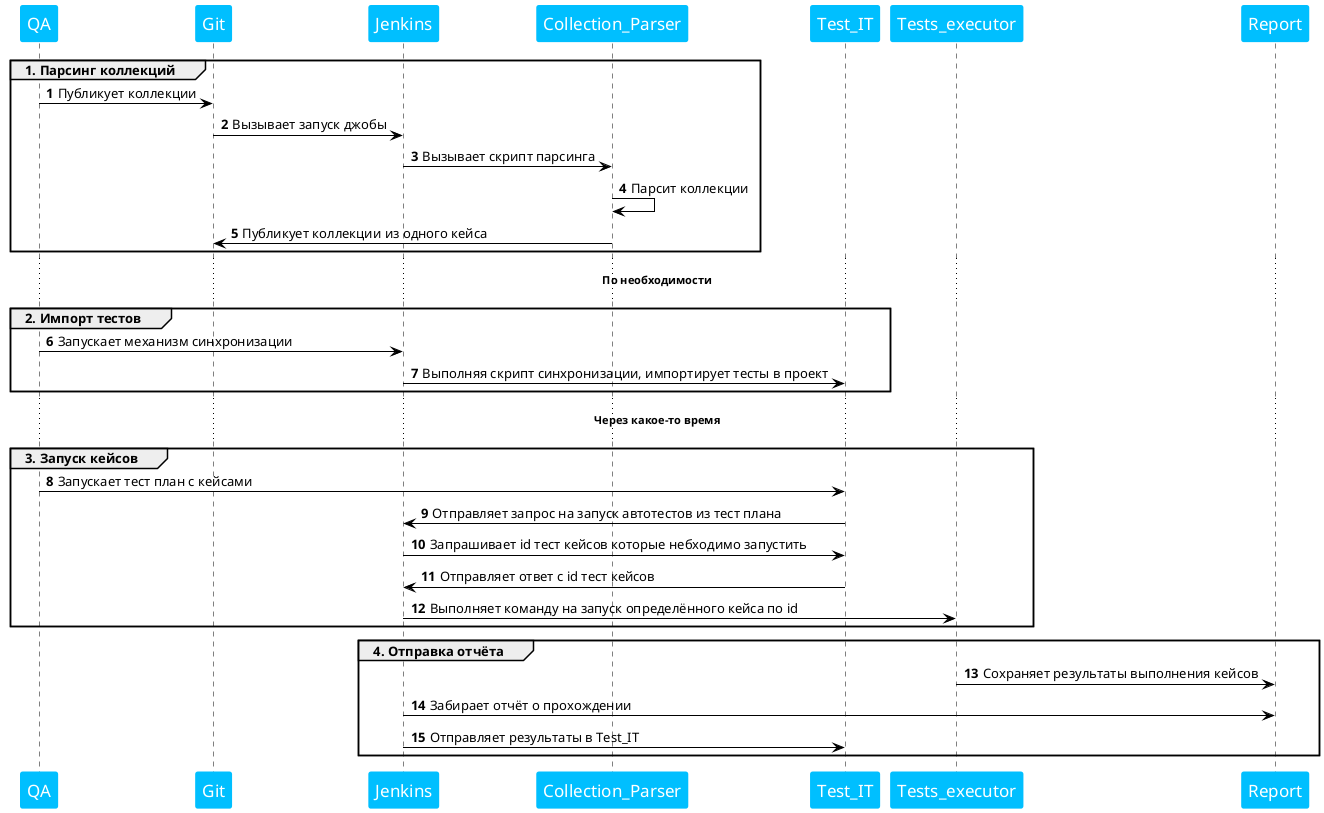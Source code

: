 @startuml
'https://plantuml.com/sequence-diagram

skinparam sequence {
ArrowColor black
ActorBorderColor DeepSkyBlue
ArrowFontName Tahoma

LifeLineBorderColor black
LifeLineBackgroundColor #ffffff

ParticipantBorderColor DeepSkyBlue
ParticipantBackgroundColor DeepSkyBlue
ParticipantFontName Tahoma
ParticipantFontSize 17
ParticipantFontColor #ffffff

}

autonumber
group 1. Парсинг коллекций
QA -> Git: Публикует коллекции
Git -> Jenkins: Вызывает запуск джобы
Jenkins -> Collection_Parser: Вызывает скрипт парсинга
Collection_Parser -> Collection_Parser : Парсит коллекции
Collection_Parser->Git: Публикует коллекции из одного кейса
end
... **По необходимости** ...
group 2. Импорт тестов
QA -> Jenkins: Запускает механизм синхронизации
Jenkins -> Test_IT: Выполняя скрипт синхронизации, импортирует тесты в проект
end
... **Через какое-то время** ...
group 3. Запуск кейсов
QA-> Test_IT: Запускает тест план с кейсами
Test_IT -> Jenkins: Отправляет запрос на запуск автотестов из тест плана
Jenkins -> Test_IT: Запрашивает id тест кейсов которые небходимо запустить
Test_IT -> Jenkins: Отправляет ответ с id тест кейсов
Jenkins -> Tests_executor: Выполняет команду на запуск определённого кейса по id
end
group 4. Отправка отчёта
Tests_executor -> Report: Сохраняет результаты выполнения кейсов
Jenkins -> Report : Забирает отчёт о прохождении
Jenkins -> Test_IT: Отправляет результаты в Test_IT
end
@enduml